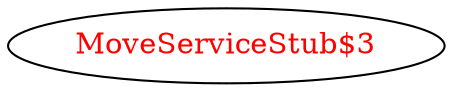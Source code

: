 digraph dependencyGraph {
 concentrate=true;
 ranksep="2.0";
 rankdir="LR"; 
 splines="ortho";
"MoveServiceStub$3" [fontcolor="red"];
}